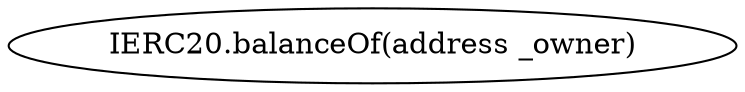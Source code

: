 digraph "" {
	graph [bb="0,0,303.07,36"];
	node [label="\N"];
	"IERC20.balanceOf(address _owner)"	 [height=0.5,
		pos="151.53,18",
		width=4.2093];
}
digraph "" {
	graph [bb="0,0,303.07,36"];
	node [label="\N"];
	"IERC20.balanceOf(address _owner)"	 [height=0.5,
		pos="151.53,18",
		width=4.2093];
}
digraph "" {
	graph [bb="0,0,303.07,36"];
	node [label="\N"];
	"IERC20.balanceOf(address _owner)"	 [height=0.5,
		pos="151.53,18",
		width=4.2093];
}
digraph "" {
	graph [bb="0,0,303.07,36"];
	node [label="\N"];
	"IERC20.balanceOf(address _owner)"	 [height=0.5,
		pos="151.53,18",
		width=4.2093];
}
digraph "" {
	graph [bb="0,0,303.07,36"];
	node [label="\N"];
	"IERC20.balanceOf(address _owner)"	 [height=0.5,
		pos="151.53,18",
		width=4.2093];
}
